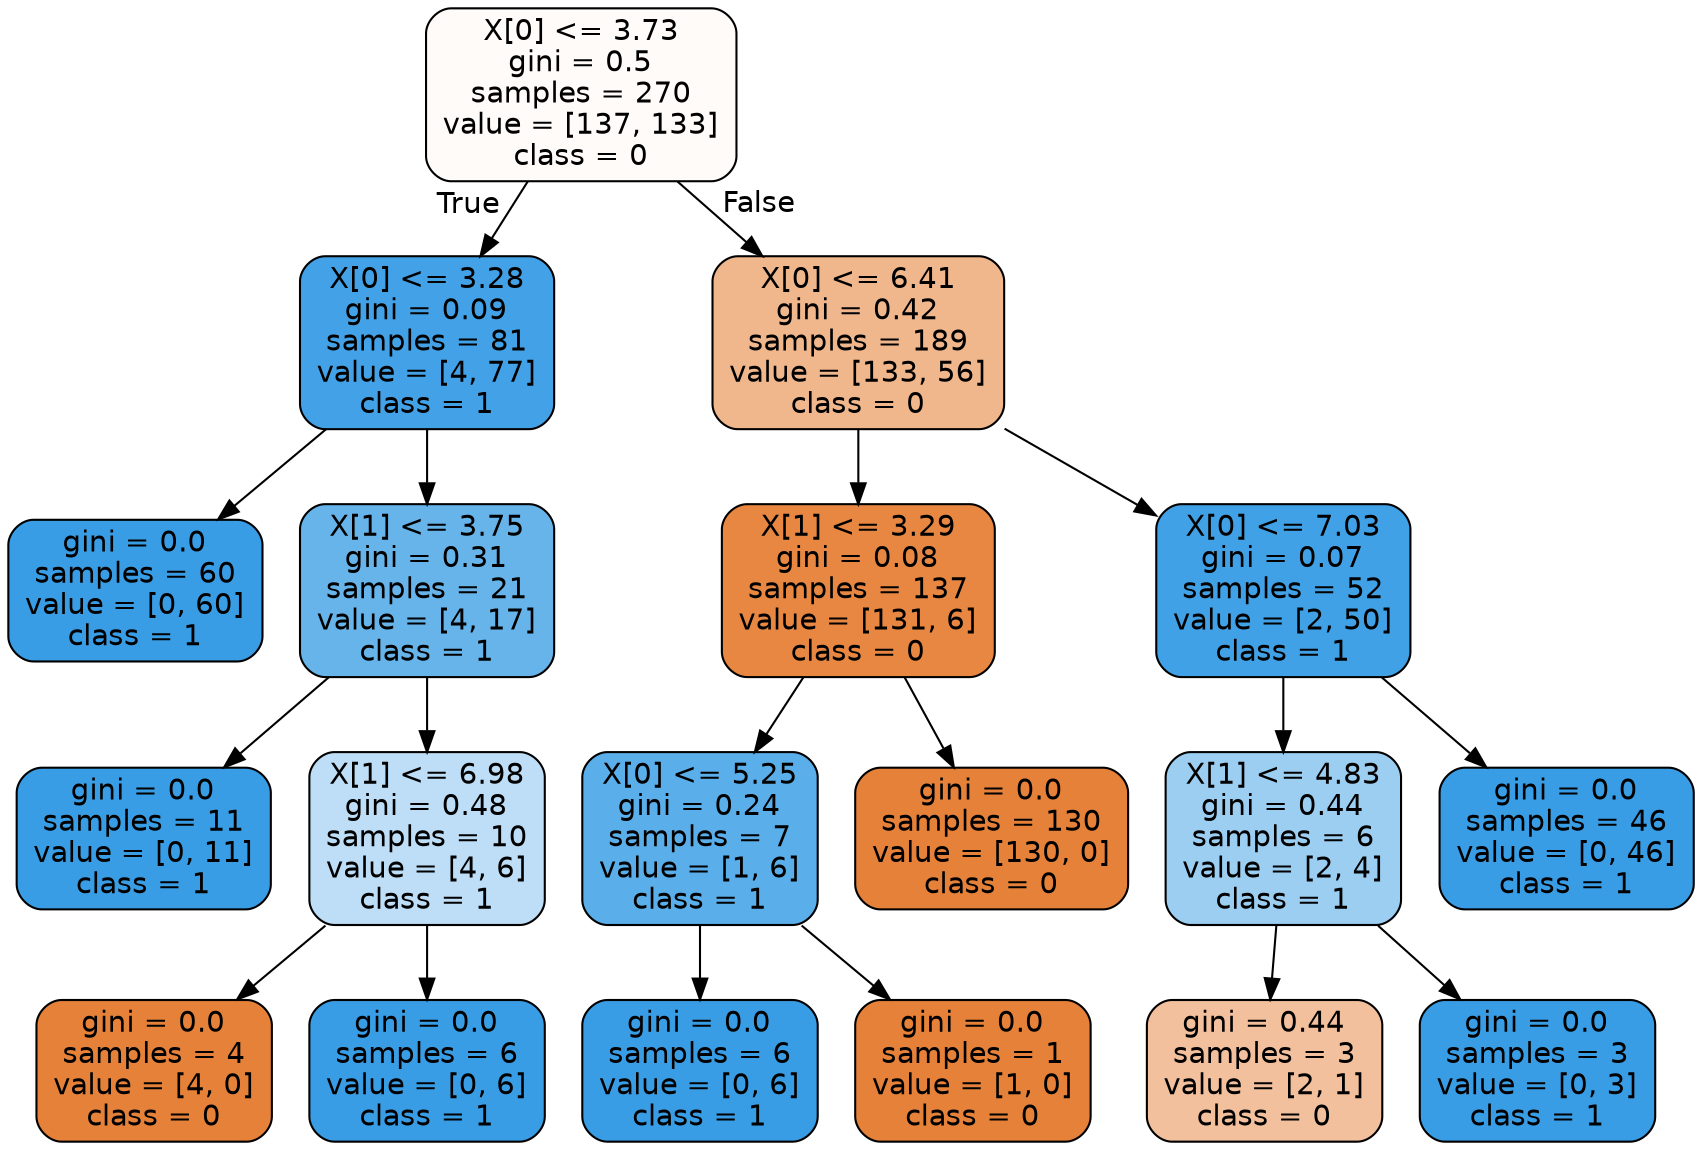 digraph Tree {
node [shape=box, style="filled, rounded", color="black", fontname=helvetica] ;
edge [fontname=helvetica] ;
0 [label="X[0] <= 3.73\ngini = 0.5\nsamples = 270\nvalue = [137, 133]\nclass = 0", fillcolor="#e5813907"] ;
1 [label="X[0] <= 3.28\ngini = 0.09\nsamples = 81\nvalue = [4, 77]\nclass = 1", fillcolor="#399de5f2"] ;
0 -> 1 [labeldistance=2.5, labelangle=45, headlabel="True"] ;
2 [label="gini = 0.0\nsamples = 60\nvalue = [0, 60]\nclass = 1", fillcolor="#399de5ff"] ;
1 -> 2 ;
3 [label="X[1] <= 3.75\ngini = 0.31\nsamples = 21\nvalue = [4, 17]\nclass = 1", fillcolor="#399de5c3"] ;
1 -> 3 ;
4 [label="gini = 0.0\nsamples = 11\nvalue = [0, 11]\nclass = 1", fillcolor="#399de5ff"] ;
3 -> 4 ;
5 [label="X[1] <= 6.98\ngini = 0.48\nsamples = 10\nvalue = [4, 6]\nclass = 1", fillcolor="#399de555"] ;
3 -> 5 ;
6 [label="gini = 0.0\nsamples = 4\nvalue = [4, 0]\nclass = 0", fillcolor="#e58139ff"] ;
5 -> 6 ;
7 [label="gini = 0.0\nsamples = 6\nvalue = [0, 6]\nclass = 1", fillcolor="#399de5ff"] ;
5 -> 7 ;
8 [label="X[0] <= 6.41\ngini = 0.42\nsamples = 189\nvalue = [133, 56]\nclass = 0", fillcolor="#e5813994"] ;
0 -> 8 [labeldistance=2.5, labelangle=-45, headlabel="False"] ;
9 [label="X[1] <= 3.29\ngini = 0.08\nsamples = 137\nvalue = [131, 6]\nclass = 0", fillcolor="#e58139f3"] ;
8 -> 9 ;
10 [label="X[0] <= 5.25\ngini = 0.24\nsamples = 7\nvalue = [1, 6]\nclass = 1", fillcolor="#399de5d4"] ;
9 -> 10 ;
11 [label="gini = 0.0\nsamples = 6\nvalue = [0, 6]\nclass = 1", fillcolor="#399de5ff"] ;
10 -> 11 ;
12 [label="gini = 0.0\nsamples = 1\nvalue = [1, 0]\nclass = 0", fillcolor="#e58139ff"] ;
10 -> 12 ;
13 [label="gini = 0.0\nsamples = 130\nvalue = [130, 0]\nclass = 0", fillcolor="#e58139ff"] ;
9 -> 13 ;
14 [label="X[0] <= 7.03\ngini = 0.07\nsamples = 52\nvalue = [2, 50]\nclass = 1", fillcolor="#399de5f5"] ;
8 -> 14 ;
15 [label="X[1] <= 4.83\ngini = 0.44\nsamples = 6\nvalue = [2, 4]\nclass = 1", fillcolor="#399de57f"] ;
14 -> 15 ;
16 [label="gini = 0.44\nsamples = 3\nvalue = [2, 1]\nclass = 0", fillcolor="#e581397f"] ;
15 -> 16 ;
17 [label="gini = 0.0\nsamples = 3\nvalue = [0, 3]\nclass = 1", fillcolor="#399de5ff"] ;
15 -> 17 ;
18 [label="gini = 0.0\nsamples = 46\nvalue = [0, 46]\nclass = 1", fillcolor="#399de5ff"] ;
14 -> 18 ;
}